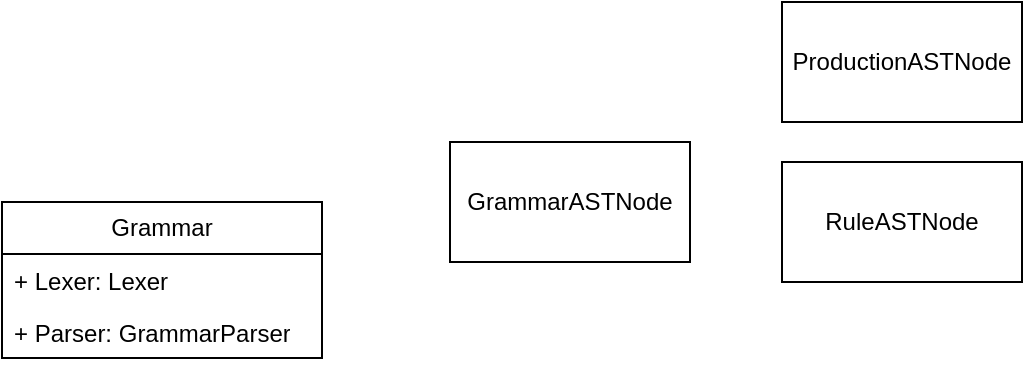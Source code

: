 <mxfile version="24.4.8" type="device">
  <diagram id="C5RBs43oDa-KdzZeNtuy" name="Page-1">
    <mxGraphModel dx="1098" dy="733" grid="1" gridSize="10" guides="1" tooltips="1" connect="1" arrows="1" fold="1" page="1" pageScale="1" pageWidth="827" pageHeight="1169" math="0" shadow="0">
      <root>
        <mxCell id="WIyWlLk6GJQsqaUBKTNV-0" />
        <mxCell id="WIyWlLk6GJQsqaUBKTNV-1" parent="WIyWlLk6GJQsqaUBKTNV-0" />
        <mxCell id="a6cDDM2TbizY4bD0uJqu-1" value="Grammar" style="swimlane;fontStyle=0;childLayout=stackLayout;horizontal=1;startSize=26;fillColor=none;horizontalStack=0;resizeParent=1;resizeParentMax=0;resizeLast=0;collapsible=1;marginBottom=0;whiteSpace=wrap;html=1;" vertex="1" parent="WIyWlLk6GJQsqaUBKTNV-1">
          <mxGeometry x="70" y="120" width="160" height="78" as="geometry" />
        </mxCell>
        <mxCell id="a6cDDM2TbizY4bD0uJqu-2" value="+ Lexer: Lexer&lt;div&gt;&lt;br&gt;&lt;/div&gt;" style="text;strokeColor=none;fillColor=none;align=left;verticalAlign=top;spacingLeft=4;spacingRight=4;overflow=hidden;rotatable=0;points=[[0,0.5],[1,0.5]];portConstraint=eastwest;whiteSpace=wrap;html=1;" vertex="1" parent="a6cDDM2TbizY4bD0uJqu-1">
          <mxGeometry y="26" width="160" height="26" as="geometry" />
        </mxCell>
        <mxCell id="a6cDDM2TbizY4bD0uJqu-3" value="+ Parser: Grammar&lt;span style=&quot;background-color: initial;&quot;&gt;Parser&lt;/span&gt;" style="text;strokeColor=none;fillColor=none;align=left;verticalAlign=top;spacingLeft=4;spacingRight=4;overflow=hidden;rotatable=0;points=[[0,0.5],[1,0.5]];portConstraint=eastwest;whiteSpace=wrap;html=1;" vertex="1" parent="a6cDDM2TbizY4bD0uJqu-1">
          <mxGeometry y="52" width="160" height="26" as="geometry" />
        </mxCell>
        <mxCell id="a6cDDM2TbizY4bD0uJqu-10" value="GrammarASTNode" style="rounded=0;whiteSpace=wrap;html=1;" vertex="1" parent="WIyWlLk6GJQsqaUBKTNV-1">
          <mxGeometry x="294" y="90" width="120" height="60" as="geometry" />
        </mxCell>
        <mxCell id="a6cDDM2TbizY4bD0uJqu-11" value="ProductionASTNode" style="rounded=0;whiteSpace=wrap;html=1;" vertex="1" parent="WIyWlLk6GJQsqaUBKTNV-1">
          <mxGeometry x="460" y="20" width="120" height="60" as="geometry" />
        </mxCell>
        <mxCell id="a6cDDM2TbizY4bD0uJqu-12" value="RuleASTNode" style="rounded=0;whiteSpace=wrap;html=1;" vertex="1" parent="WIyWlLk6GJQsqaUBKTNV-1">
          <mxGeometry x="460" y="100" width="120" height="60" as="geometry" />
        </mxCell>
      </root>
    </mxGraphModel>
  </diagram>
</mxfile>
